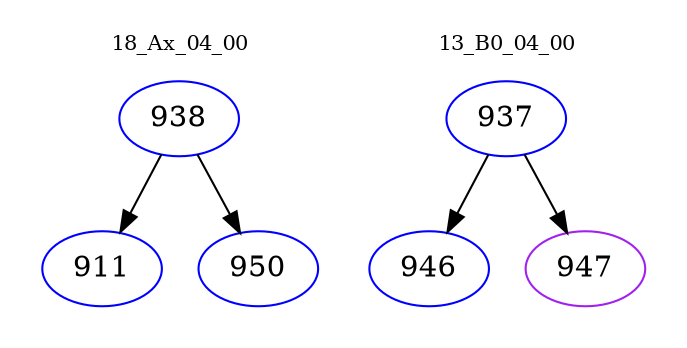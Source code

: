 digraph{
subgraph cluster_0 {
color = white
label = "18_Ax_04_00";
fontsize=10;
T0_938 [label="938", color="blue"]
T0_938 -> T0_911 [color="black"]
T0_911 [label="911", color="blue"]
T0_938 -> T0_950 [color="black"]
T0_950 [label="950", color="blue"]
}
subgraph cluster_1 {
color = white
label = "13_B0_04_00";
fontsize=10;
T1_937 [label="937", color="blue"]
T1_937 -> T1_946 [color="black"]
T1_946 [label="946", color="blue"]
T1_937 -> T1_947 [color="black"]
T1_947 [label="947", color="purple"]
}
}
